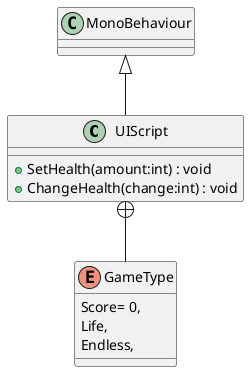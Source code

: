 @startuml
class UIScript {
    + SetHealth(amount:int) : void
    + ChangeHealth(change:int) : void
}
enum GameType {
    Score= 0,
    Life,
    Endless,
}
MonoBehaviour <|-- UIScript
UIScript +-- GameType
@enduml
